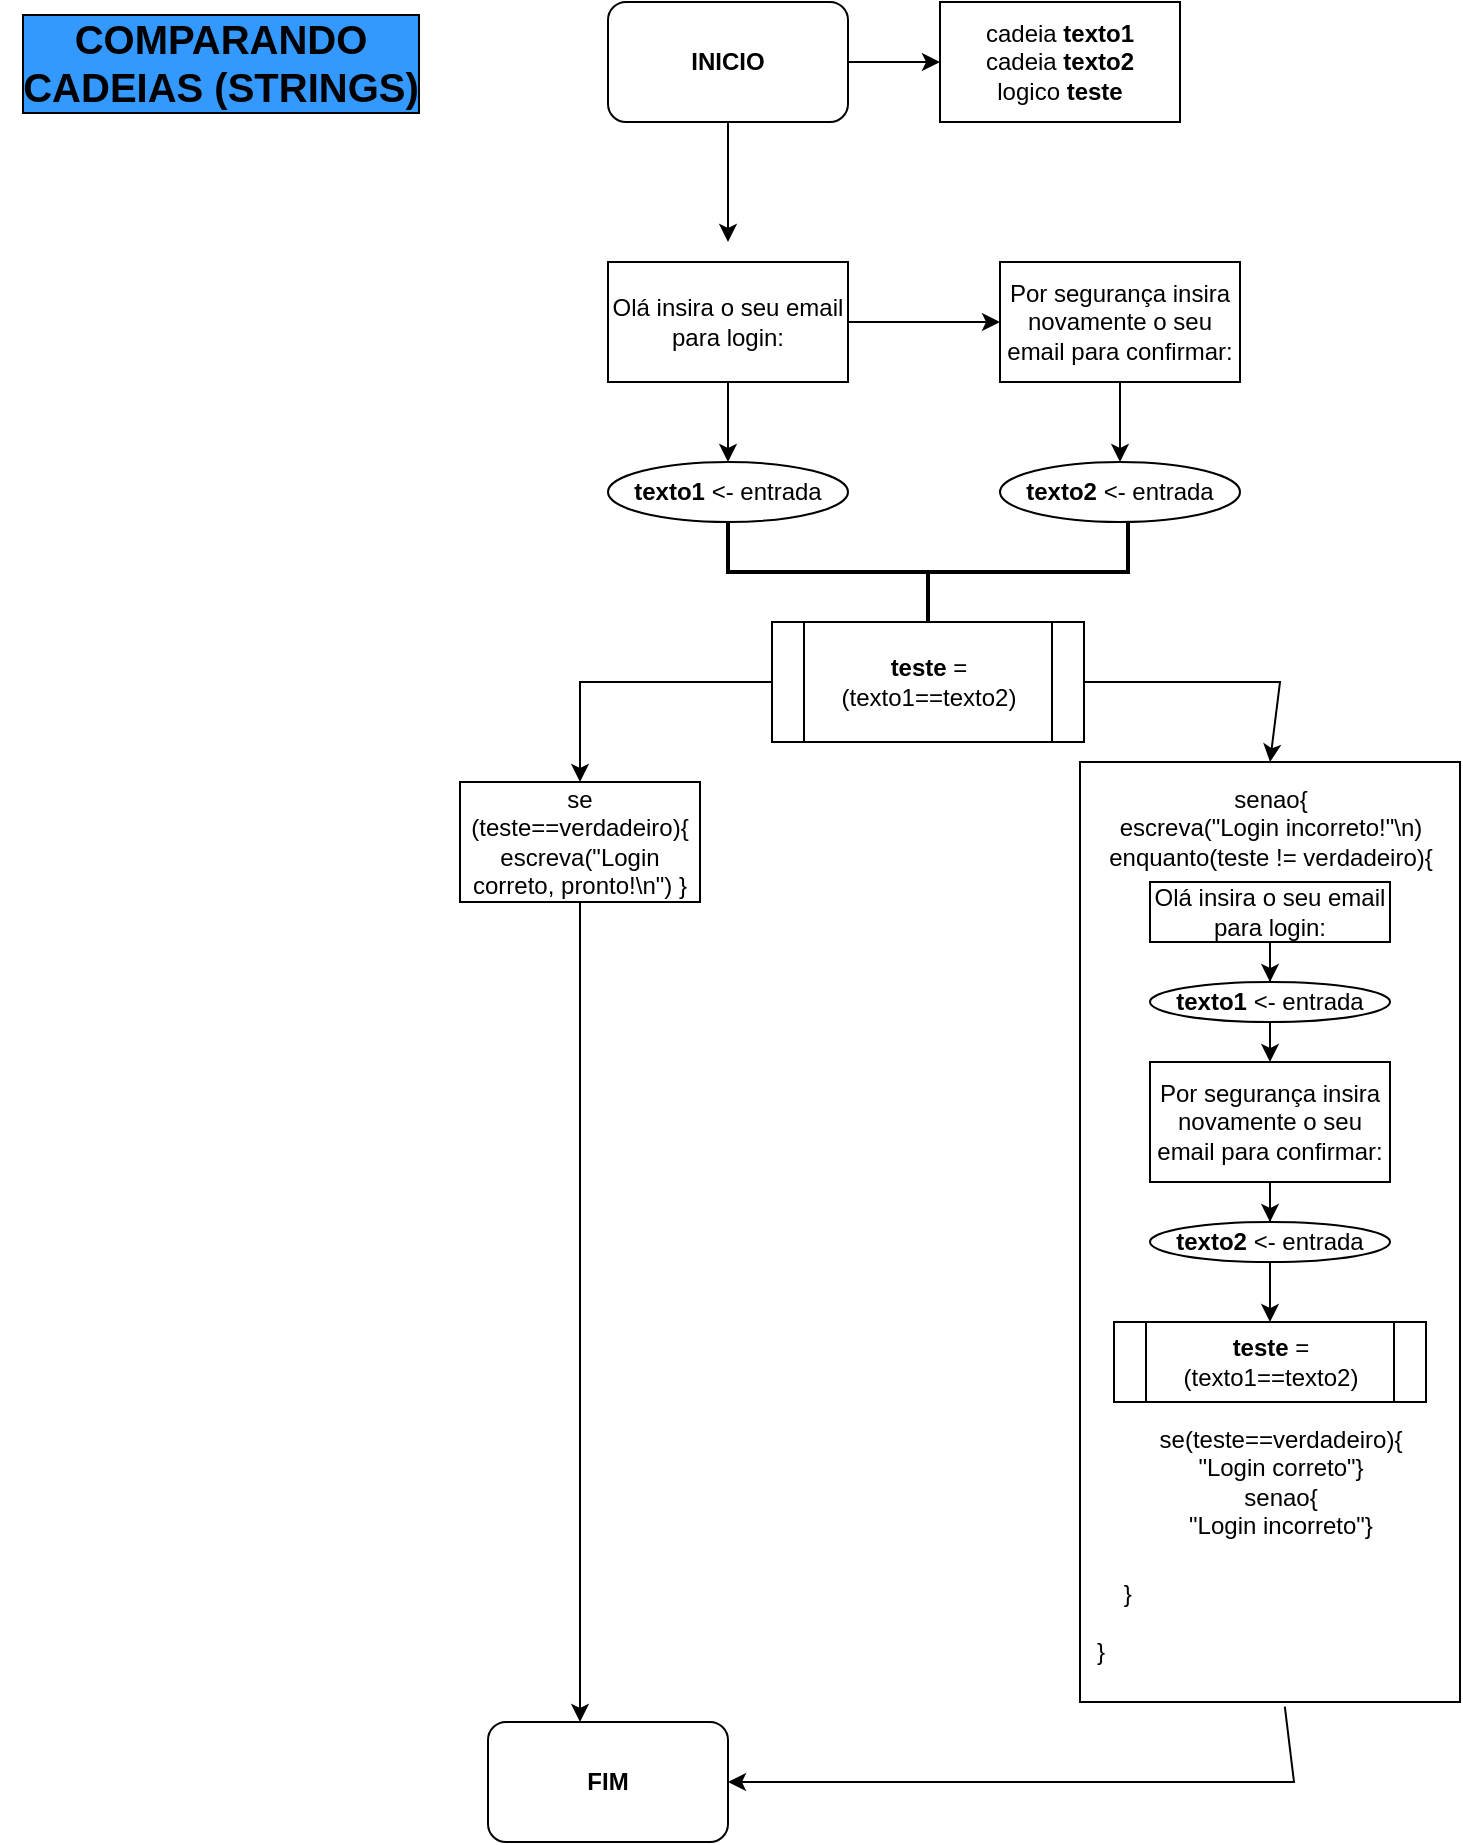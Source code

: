 <mxfile version="24.4.4" type="github">
  <diagram name="Página-1" id="Hpx_vAJ1bZp_XK0Hu1RE">
    <mxGraphModel dx="880" dy="468" grid="1" gridSize="10" guides="1" tooltips="1" connect="1" arrows="1" fold="1" page="1" pageScale="1" pageWidth="827" pageHeight="1169" math="0" shadow="0">
      <root>
        <mxCell id="0" />
        <mxCell id="1" parent="0" />
        <mxCell id="k4MI8N_epbBp80HEhz9m-2" style="edgeStyle=orthogonalEdgeStyle;rounded=0;orthogonalLoop=1;jettySize=auto;html=1;" edge="1" parent="1" source="k4MI8N_epbBp80HEhz9m-1">
          <mxGeometry relative="1" as="geometry">
            <mxPoint x="520" y="40" as="targetPoint" />
          </mxGeometry>
        </mxCell>
        <mxCell id="k4MI8N_epbBp80HEhz9m-7" style="edgeStyle=orthogonalEdgeStyle;rounded=0;orthogonalLoop=1;jettySize=auto;html=1;" edge="1" parent="1" source="k4MI8N_epbBp80HEhz9m-1">
          <mxGeometry relative="1" as="geometry">
            <mxPoint x="414" y="130" as="targetPoint" />
          </mxGeometry>
        </mxCell>
        <mxCell id="k4MI8N_epbBp80HEhz9m-1" value="&lt;b&gt;INICIO&lt;/b&gt;" style="rounded=1;whiteSpace=wrap;html=1;" vertex="1" parent="1">
          <mxGeometry x="354" y="10" width="120" height="60" as="geometry" />
        </mxCell>
        <mxCell id="k4MI8N_epbBp80HEhz9m-3" value="cadeia &lt;b&gt;texto1&lt;/b&gt;&lt;div&gt;cadeia &lt;b&gt;texto2&lt;/b&gt;&lt;/div&gt;&lt;div&gt;logico &lt;b&gt;teste&lt;/b&gt;&lt;/div&gt;" style="rounded=0;whiteSpace=wrap;html=1;" vertex="1" parent="1">
          <mxGeometry x="520" y="10" width="120" height="60" as="geometry" />
        </mxCell>
        <mxCell id="k4MI8N_epbBp80HEhz9m-9" style="edgeStyle=orthogonalEdgeStyle;rounded=0;orthogonalLoop=1;jettySize=auto;html=1;" edge="1" parent="1" source="k4MI8N_epbBp80HEhz9m-8">
          <mxGeometry relative="1" as="geometry">
            <mxPoint x="414" y="240" as="targetPoint" />
          </mxGeometry>
        </mxCell>
        <mxCell id="k4MI8N_epbBp80HEhz9m-11" style="edgeStyle=orthogonalEdgeStyle;rounded=0;orthogonalLoop=1;jettySize=auto;html=1;" edge="1" parent="1" source="k4MI8N_epbBp80HEhz9m-8">
          <mxGeometry relative="1" as="geometry">
            <mxPoint x="550" y="170" as="targetPoint" />
          </mxGeometry>
        </mxCell>
        <mxCell id="k4MI8N_epbBp80HEhz9m-8" value="Olá insira o seu email para login:" style="rounded=0;whiteSpace=wrap;html=1;" vertex="1" parent="1">
          <mxGeometry x="354" y="140" width="120" height="60" as="geometry" />
        </mxCell>
        <mxCell id="k4MI8N_epbBp80HEhz9m-10" value="&lt;b&gt;texto1 &lt;/b&gt;&amp;lt;- entrada" style="ellipse;whiteSpace=wrap;html=1;" vertex="1" parent="1">
          <mxGeometry x="354" y="240" width="120" height="30" as="geometry" />
        </mxCell>
        <mxCell id="k4MI8N_epbBp80HEhz9m-13" style="edgeStyle=orthogonalEdgeStyle;rounded=0;orthogonalLoop=1;jettySize=auto;html=1;" edge="1" parent="1" source="k4MI8N_epbBp80HEhz9m-12">
          <mxGeometry relative="1" as="geometry">
            <mxPoint x="610" y="240" as="targetPoint" />
          </mxGeometry>
        </mxCell>
        <mxCell id="k4MI8N_epbBp80HEhz9m-12" value="Por segurança insira novamente o seu email para confirmar:" style="rounded=0;whiteSpace=wrap;html=1;" vertex="1" parent="1">
          <mxGeometry x="550" y="140" width="120" height="60" as="geometry" />
        </mxCell>
        <mxCell id="k4MI8N_epbBp80HEhz9m-14" value="&lt;b&gt;texto2&amp;nbsp;&lt;/b&gt;&amp;lt;- entrada" style="ellipse;whiteSpace=wrap;html=1;" vertex="1" parent="1">
          <mxGeometry x="550" y="240" width="120" height="30" as="geometry" />
        </mxCell>
        <mxCell id="k4MI8N_epbBp80HEhz9m-15" value="" style="strokeWidth=2;html=1;shape=mxgraph.flowchart.annotation_2;align=left;labelPosition=right;pointerEvents=1;direction=north;" vertex="1" parent="1">
          <mxGeometry x="414" y="270" width="200" height="50" as="geometry" />
        </mxCell>
        <mxCell id="k4MI8N_epbBp80HEhz9m-16" value="&lt;b&gt;teste &lt;/b&gt;= (texto1==texto2)" style="shape=process;whiteSpace=wrap;html=1;backgroundOutline=1;" vertex="1" parent="1">
          <mxGeometry x="436" y="320" width="156" height="60" as="geometry" />
        </mxCell>
        <mxCell id="k4MI8N_epbBp80HEhz9m-39" style="edgeStyle=orthogonalEdgeStyle;rounded=0;orthogonalLoop=1;jettySize=auto;html=1;" edge="1" parent="1" source="k4MI8N_epbBp80HEhz9m-17">
          <mxGeometry relative="1" as="geometry">
            <mxPoint x="340" y="870" as="targetPoint" />
          </mxGeometry>
        </mxCell>
        <mxCell id="k4MI8N_epbBp80HEhz9m-17" value="se (teste==verdadeiro){&lt;div&gt;escreva(&quot;Login correto, pronto!\n&quot;) }&lt;/div&gt;" style="rounded=0;whiteSpace=wrap;html=1;" vertex="1" parent="1">
          <mxGeometry x="280" y="400" width="120" height="60" as="geometry" />
        </mxCell>
        <mxCell id="k4MI8N_epbBp80HEhz9m-18" value="&lt;div&gt;&lt;br&gt;&lt;/div&gt;" style="rounded=0;whiteSpace=wrap;html=1;" vertex="1" parent="1">
          <mxGeometry x="590" y="390" width="190" height="470" as="geometry" />
        </mxCell>
        <mxCell id="k4MI8N_epbBp80HEhz9m-19" value="" style="endArrow=classic;html=1;rounded=0;exitX=0;exitY=0.5;exitDx=0;exitDy=0;entryX=0.5;entryY=0;entryDx=0;entryDy=0;" edge="1" parent="1" source="k4MI8N_epbBp80HEhz9m-16" target="k4MI8N_epbBp80HEhz9m-17">
          <mxGeometry width="50" height="50" relative="1" as="geometry">
            <mxPoint x="420" y="450" as="sourcePoint" />
            <mxPoint x="470" y="400" as="targetPoint" />
            <Array as="points">
              <mxPoint x="340" y="350" />
            </Array>
          </mxGeometry>
        </mxCell>
        <mxCell id="k4MI8N_epbBp80HEhz9m-21" value="senao{&lt;div&gt;escreva(&quot;Login incorreto!&quot;\n)&lt;/div&gt;&lt;div&gt;enquanto(teste != verdadeiro){&lt;/div&gt;&lt;div&gt;&lt;br style=&quot;text-wrap: wrap;&quot;&gt;&lt;/div&gt;" style="text;html=1;align=center;verticalAlign=middle;resizable=0;points=[];autosize=1;strokeColor=none;fillColor=none;" vertex="1" parent="1">
          <mxGeometry x="590" y="395" width="190" height="70" as="geometry" />
        </mxCell>
        <mxCell id="k4MI8N_epbBp80HEhz9m-25" style="edgeStyle=orthogonalEdgeStyle;rounded=0;orthogonalLoop=1;jettySize=auto;html=1;entryX=0.5;entryY=0;entryDx=0;entryDy=0;" edge="1" parent="1" source="k4MI8N_epbBp80HEhz9m-22" target="k4MI8N_epbBp80HEhz9m-23">
          <mxGeometry relative="1" as="geometry" />
        </mxCell>
        <mxCell id="k4MI8N_epbBp80HEhz9m-22" value="Olá insira o seu email para login:" style="rounded=0;whiteSpace=wrap;html=1;" vertex="1" parent="1">
          <mxGeometry x="625" y="450" width="120" height="30" as="geometry" />
        </mxCell>
        <mxCell id="k4MI8N_epbBp80HEhz9m-23" value="&lt;b&gt;texto1 &lt;/b&gt;&amp;lt;- entrada" style="ellipse;whiteSpace=wrap;html=1;" vertex="1" parent="1">
          <mxGeometry x="625" y="500" width="120" height="20" as="geometry" />
        </mxCell>
        <mxCell id="k4MI8N_epbBp80HEhz9m-34" style="edgeStyle=orthogonalEdgeStyle;rounded=0;orthogonalLoop=1;jettySize=auto;html=1;entryX=0.5;entryY=0;entryDx=0;entryDy=0;" edge="1" parent="1" source="k4MI8N_epbBp80HEhz9m-29" target="k4MI8N_epbBp80HEhz9m-33">
          <mxGeometry relative="1" as="geometry" />
        </mxCell>
        <mxCell id="k4MI8N_epbBp80HEhz9m-29" value="Por segurança insira novamente o seu email para confirmar:" style="rounded=0;whiteSpace=wrap;html=1;" vertex="1" parent="1">
          <mxGeometry x="625" y="540" width="120" height="60" as="geometry" />
        </mxCell>
        <mxCell id="k4MI8N_epbBp80HEhz9m-32" value="" style="endArrow=classic;html=1;rounded=0;exitX=0.5;exitY=1;exitDx=0;exitDy=0;entryX=0.5;entryY=0;entryDx=0;entryDy=0;" edge="1" parent="1" source="k4MI8N_epbBp80HEhz9m-23" target="k4MI8N_epbBp80HEhz9m-29">
          <mxGeometry width="50" height="50" relative="1" as="geometry">
            <mxPoint x="420" y="610" as="sourcePoint" />
            <mxPoint x="470" y="560" as="targetPoint" />
          </mxGeometry>
        </mxCell>
        <mxCell id="k4MI8N_epbBp80HEhz9m-36" style="edgeStyle=orthogonalEdgeStyle;rounded=0;orthogonalLoop=1;jettySize=auto;html=1;entryX=0.5;entryY=0;entryDx=0;entryDy=0;" edge="1" parent="1" source="k4MI8N_epbBp80HEhz9m-33" target="k4MI8N_epbBp80HEhz9m-35">
          <mxGeometry relative="1" as="geometry" />
        </mxCell>
        <mxCell id="k4MI8N_epbBp80HEhz9m-33" value="&lt;b&gt;texto2&amp;nbsp;&lt;/b&gt;&amp;lt;- entrada" style="ellipse;whiteSpace=wrap;html=1;" vertex="1" parent="1">
          <mxGeometry x="625" y="620" width="120" height="20" as="geometry" />
        </mxCell>
        <mxCell id="k4MI8N_epbBp80HEhz9m-35" value="&lt;b&gt;teste &lt;/b&gt;= (texto1==texto2)" style="shape=process;whiteSpace=wrap;html=1;backgroundOutline=1;" vertex="1" parent="1">
          <mxGeometry x="607" y="670" width="156" height="40" as="geometry" />
        </mxCell>
        <mxCell id="k4MI8N_epbBp80HEhz9m-37" value="se(teste==verdadeiro){&lt;div&gt;&quot;Login correto&quot;}&lt;/div&gt;&lt;div&gt;senao{&lt;/div&gt;&lt;div&gt;&quot;Login incorreto&quot;}&lt;/div&gt;" style="text;html=1;align=center;verticalAlign=middle;resizable=0;points=[];autosize=1;strokeColor=none;fillColor=none;" vertex="1" parent="1">
          <mxGeometry x="620" y="715" width="140" height="70" as="geometry" />
        </mxCell>
        <mxCell id="k4MI8N_epbBp80HEhz9m-38" value="" style="endArrow=classic;html=1;rounded=0;exitX=1;exitY=0.5;exitDx=0;exitDy=0;entryX=0.5;entryY=0;entryDx=0;entryDy=0;" edge="1" parent="1" source="k4MI8N_epbBp80HEhz9m-16" target="k4MI8N_epbBp80HEhz9m-18">
          <mxGeometry width="50" height="50" relative="1" as="geometry">
            <mxPoint x="420" y="510" as="sourcePoint" />
            <mxPoint x="470" y="460" as="targetPoint" />
            <Array as="points">
              <mxPoint x="690" y="350" />
            </Array>
          </mxGeometry>
        </mxCell>
        <mxCell id="k4MI8N_epbBp80HEhz9m-40" value="" style="endArrow=classic;html=1;rounded=0;exitX=0.539;exitY=1.005;exitDx=0;exitDy=0;exitPerimeter=0;entryX=1;entryY=0.5;entryDx=0;entryDy=0;" edge="1" parent="1" source="k4MI8N_epbBp80HEhz9m-18" target="k4MI8N_epbBp80HEhz9m-41">
          <mxGeometry width="50" height="50" relative="1" as="geometry">
            <mxPoint x="420" y="810" as="sourcePoint" />
            <mxPoint x="470" y="870" as="targetPoint" />
            <Array as="points">
              <mxPoint x="697" y="900" />
            </Array>
          </mxGeometry>
        </mxCell>
        <mxCell id="k4MI8N_epbBp80HEhz9m-41" value="&lt;b&gt;FIM&lt;/b&gt;" style="rounded=1;whiteSpace=wrap;html=1;" vertex="1" parent="1">
          <mxGeometry x="294" y="870" width="120" height="60" as="geometry" />
        </mxCell>
        <mxCell id="k4MI8N_epbBp80HEhz9m-42" value="&lt;span style=&quot;white-space: pre;&quot;&gt;&#x9;&lt;/span&gt;}&lt;div&gt;&lt;br&gt;&lt;/div&gt;&lt;div&gt;}&lt;/div&gt;" style="text;html=1;align=center;verticalAlign=middle;resizable=0;points=[];autosize=1;strokeColor=none;fillColor=none;" vertex="1" parent="1">
          <mxGeometry x="575" y="790" width="50" height="60" as="geometry" />
        </mxCell>
        <mxCell id="k4MI8N_epbBp80HEhz9m-43" value="&lt;b style=&quot;font-size: 20px;&quot;&gt;&lt;font style=&quot;font-size: 20px;&quot;&gt;COMPARANDO&lt;/font&gt;&lt;/b&gt;&lt;div style=&quot;font-size: 20px;&quot;&gt;&lt;b style=&quot;&quot;&gt;&lt;font style=&quot;font-size: 20px;&quot;&gt;CADEIAS (STRINGS)&lt;/font&gt;&lt;/b&gt;&lt;/div&gt;" style="text;html=1;align=center;verticalAlign=middle;resizable=0;points=[];autosize=1;strokeColor=none;fillColor=none;labelBorderColor=default;labelBackgroundColor=#3399FF;" vertex="1" parent="1">
          <mxGeometry x="50" y="10" width="220" height="60" as="geometry" />
        </mxCell>
      </root>
    </mxGraphModel>
  </diagram>
</mxfile>
